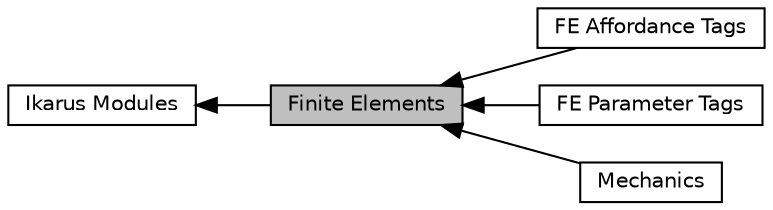 digraph "Finite Elements"
{
  edge [fontname="Helvetica",fontsize="10",labelfontname="Helvetica",labelfontsize="10"];
  node [fontname="Helvetica",fontsize="10",shape=box];
  rankdir=LR;
  Node4 [label="FE Affordance Tags",height=0.2,width=0.4,color="black", fillcolor="white", style="filled",URL="$a00349.html",tooltip="All finite element affordances."];
  Node5 [label="FE Parameter Tags",height=0.2,width=0.4,color="black", fillcolor="white", style="filled",URL="$a00350.html",tooltip="All finite element parameter tags."];
  Node1 [label="Finite Elements",height=0.2,width=0.4,color="black", fillcolor="grey75", style="filled", fontcolor="black",tooltip="Local assemblers for linear algebra contributions to the global system."];
  Node2 [label="Ikarus Modules",height=0.2,width=0.4,color="black", fillcolor="white", style="filled",URL="$a00344.html",tooltip="All Ikarus modules."];
  Node3 [label="Mechanics",height=0.2,width=0.4,color="black", fillcolor="white", style="filled",URL="$a00348.html",tooltip="All finite elements in the context of mechanics."];
  Node2->Node1 [shape=plaintext, dir="back", style="solid"];
  Node1->Node3 [shape=plaintext, dir="back", style="solid"];
  Node1->Node4 [shape=plaintext, dir="back", style="solid"];
  Node1->Node5 [shape=plaintext, dir="back", style="solid"];
}

